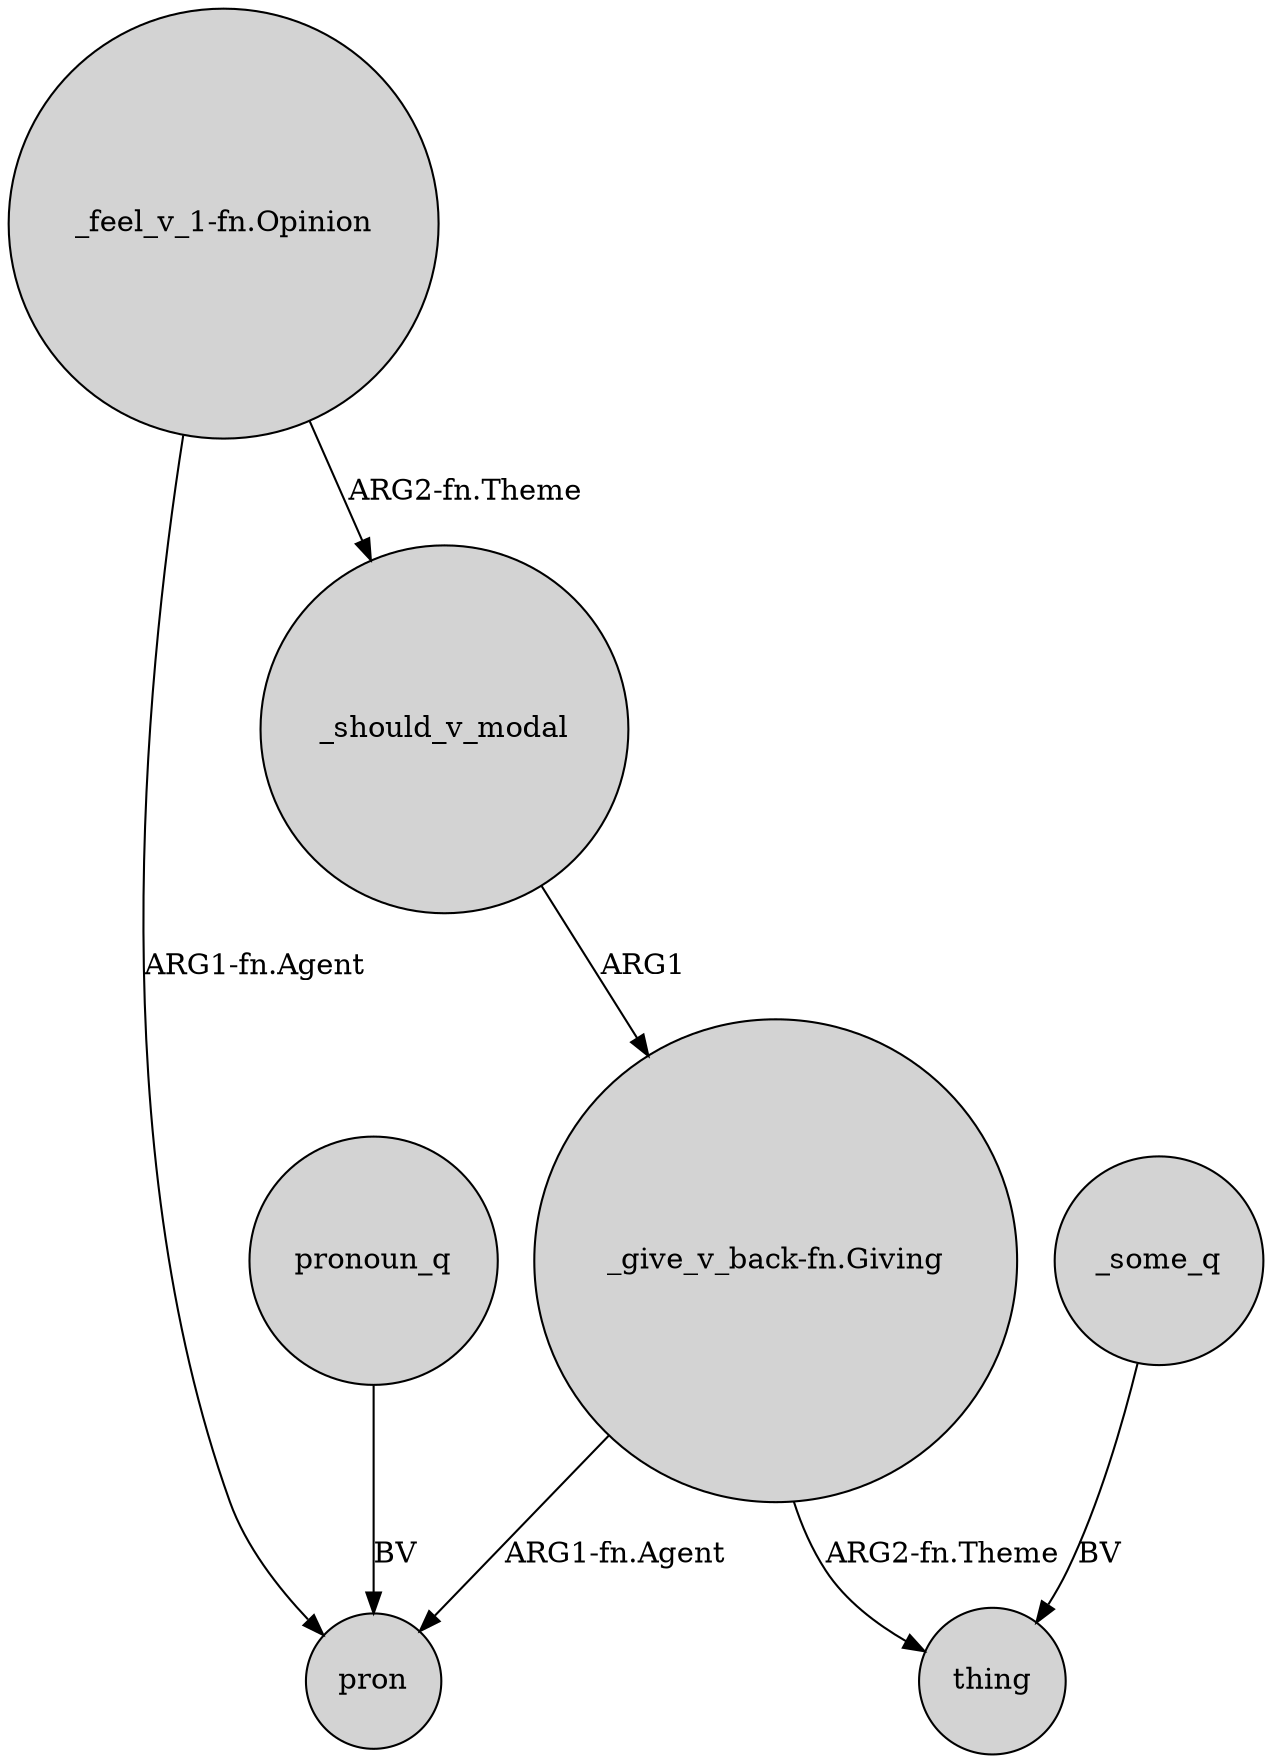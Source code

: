 digraph {
	node [shape=circle style=filled]
	"_give_v_back-fn.Giving" -> pron [label="ARG1-fn.Agent"]
	"_feel_v_1-fn.Opinion" -> _should_v_modal [label="ARG2-fn.Theme"]
	"_feel_v_1-fn.Opinion" -> pron [label="ARG1-fn.Agent"]
	"_give_v_back-fn.Giving" -> thing [label="ARG2-fn.Theme"]
	_some_q -> thing [label=BV]
	_should_v_modal -> "_give_v_back-fn.Giving" [label=ARG1]
	pronoun_q -> pron [label=BV]
}
